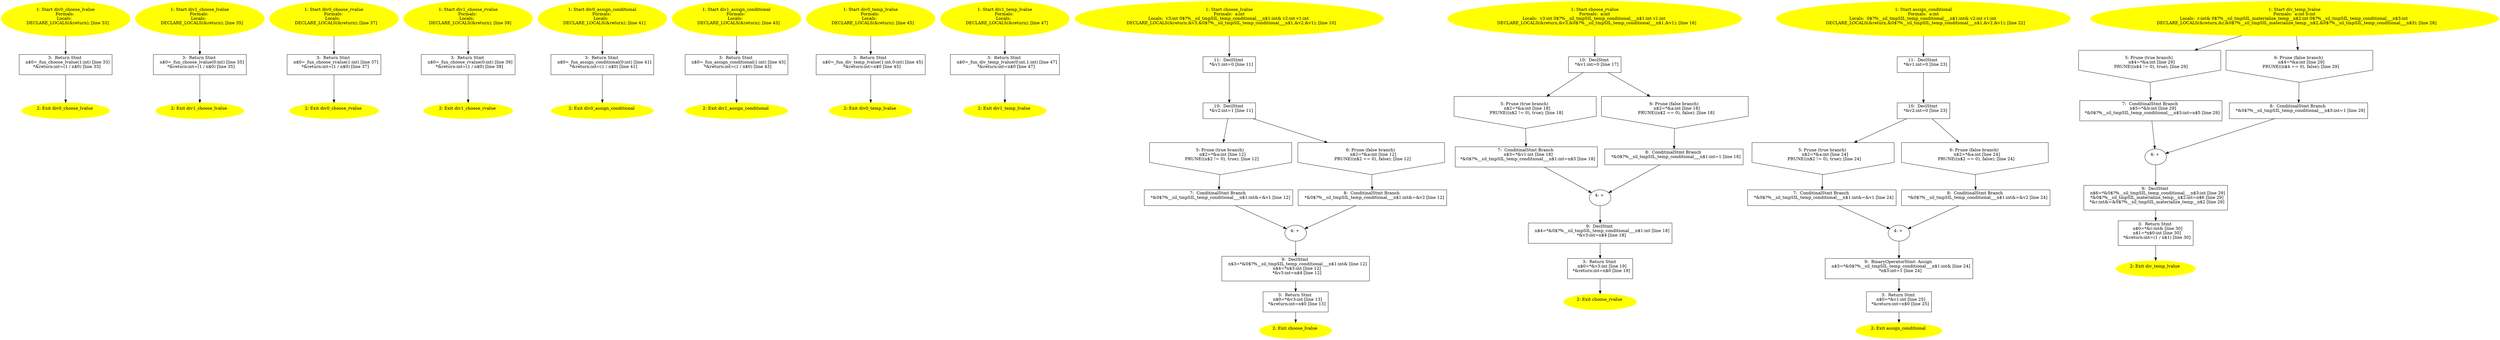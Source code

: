 /* @generated */
digraph iCFG {
"div0_choose_lvalue{d41d8cd98f00b204e9800998ecf8427e_Z18div0_choose_lvaluev}.33971c4fb1631ae7849c0b6e9319d4ed_1" [label="1: Start div0_choose_lvalue\nFormals: \nLocals:  \n   DECLARE_LOCALS(&return); [line 33]\n " color=yellow style=filled]
	

	 "div0_choose_lvalue{d41d8cd98f00b204e9800998ecf8427e_Z18div0_choose_lvaluev}.33971c4fb1631ae7849c0b6e9319d4ed_1" -> "div0_choose_lvalue{d41d8cd98f00b204e9800998ecf8427e_Z18div0_choose_lvaluev}.33971c4fb1631ae7849c0b6e9319d4ed_3" ;
"div0_choose_lvalue{d41d8cd98f00b204e9800998ecf8427e_Z18div0_choose_lvaluev}.33971c4fb1631ae7849c0b6e9319d4ed_2" [label="2: Exit div0_choose_lvalue \n  " color=yellow style=filled]
	

"div0_choose_lvalue{d41d8cd98f00b204e9800998ecf8427e_Z18div0_choose_lvaluev}.33971c4fb1631ae7849c0b6e9319d4ed_3" [label="3:  Return Stmt \n   n$0=_fun_choose_lvalue(1:int) [line 33]\n  *&return:int=(1 / n$0) [line 33]\n " shape="box"]
	

	 "div0_choose_lvalue{d41d8cd98f00b204e9800998ecf8427e_Z18div0_choose_lvaluev}.33971c4fb1631ae7849c0b6e9319d4ed_3" -> "div0_choose_lvalue{d41d8cd98f00b204e9800998ecf8427e_Z18div0_choose_lvaluev}.33971c4fb1631ae7849c0b6e9319d4ed_2" ;
"div1_choose_lvalue{d41d8cd98f00b204e9800998ecf8427e_Z18div1_choose_lvaluev}.946cb482a75d8e7dcce087e5daa1e2a4_1" [label="1: Start div1_choose_lvalue\nFormals: \nLocals:  \n   DECLARE_LOCALS(&return); [line 35]\n " color=yellow style=filled]
	

	 "div1_choose_lvalue{d41d8cd98f00b204e9800998ecf8427e_Z18div1_choose_lvaluev}.946cb482a75d8e7dcce087e5daa1e2a4_1" -> "div1_choose_lvalue{d41d8cd98f00b204e9800998ecf8427e_Z18div1_choose_lvaluev}.946cb482a75d8e7dcce087e5daa1e2a4_3" ;
"div1_choose_lvalue{d41d8cd98f00b204e9800998ecf8427e_Z18div1_choose_lvaluev}.946cb482a75d8e7dcce087e5daa1e2a4_2" [label="2: Exit div1_choose_lvalue \n  " color=yellow style=filled]
	

"div1_choose_lvalue{d41d8cd98f00b204e9800998ecf8427e_Z18div1_choose_lvaluev}.946cb482a75d8e7dcce087e5daa1e2a4_3" [label="3:  Return Stmt \n   n$0=_fun_choose_lvalue(0:int) [line 35]\n  *&return:int=(1 / n$0) [line 35]\n " shape="box"]
	

	 "div1_choose_lvalue{d41d8cd98f00b204e9800998ecf8427e_Z18div1_choose_lvaluev}.946cb482a75d8e7dcce087e5daa1e2a4_3" -> "div1_choose_lvalue{d41d8cd98f00b204e9800998ecf8427e_Z18div1_choose_lvaluev}.946cb482a75d8e7dcce087e5daa1e2a4_2" ;
"div0_choose_rvalue{d41d8cd98f00b204e9800998ecf8427e_Z18div0_choose_rvaluev}.659babbaece0692d30930dde0b8bc14b_1" [label="1: Start div0_choose_rvalue\nFormals: \nLocals:  \n   DECLARE_LOCALS(&return); [line 37]\n " color=yellow style=filled]
	

	 "div0_choose_rvalue{d41d8cd98f00b204e9800998ecf8427e_Z18div0_choose_rvaluev}.659babbaece0692d30930dde0b8bc14b_1" -> "div0_choose_rvalue{d41d8cd98f00b204e9800998ecf8427e_Z18div0_choose_rvaluev}.659babbaece0692d30930dde0b8bc14b_3" ;
"div0_choose_rvalue{d41d8cd98f00b204e9800998ecf8427e_Z18div0_choose_rvaluev}.659babbaece0692d30930dde0b8bc14b_2" [label="2: Exit div0_choose_rvalue \n  " color=yellow style=filled]
	

"div0_choose_rvalue{d41d8cd98f00b204e9800998ecf8427e_Z18div0_choose_rvaluev}.659babbaece0692d30930dde0b8bc14b_3" [label="3:  Return Stmt \n   n$0=_fun_choose_rvalue(1:int) [line 37]\n  *&return:int=(1 / n$0) [line 37]\n " shape="box"]
	

	 "div0_choose_rvalue{d41d8cd98f00b204e9800998ecf8427e_Z18div0_choose_rvaluev}.659babbaece0692d30930dde0b8bc14b_3" -> "div0_choose_rvalue{d41d8cd98f00b204e9800998ecf8427e_Z18div0_choose_rvaluev}.659babbaece0692d30930dde0b8bc14b_2" ;
"div1_choose_rvalue{d41d8cd98f00b204e9800998ecf8427e_Z18div1_choose_rvaluev}.fef13b1fcbaa224805a1550f767822a9_1" [label="1: Start div1_choose_rvalue\nFormals: \nLocals:  \n   DECLARE_LOCALS(&return); [line 39]\n " color=yellow style=filled]
	

	 "div1_choose_rvalue{d41d8cd98f00b204e9800998ecf8427e_Z18div1_choose_rvaluev}.fef13b1fcbaa224805a1550f767822a9_1" -> "div1_choose_rvalue{d41d8cd98f00b204e9800998ecf8427e_Z18div1_choose_rvaluev}.fef13b1fcbaa224805a1550f767822a9_3" ;
"div1_choose_rvalue{d41d8cd98f00b204e9800998ecf8427e_Z18div1_choose_rvaluev}.fef13b1fcbaa224805a1550f767822a9_2" [label="2: Exit div1_choose_rvalue \n  " color=yellow style=filled]
	

"div1_choose_rvalue{d41d8cd98f00b204e9800998ecf8427e_Z18div1_choose_rvaluev}.fef13b1fcbaa224805a1550f767822a9_3" [label="3:  Return Stmt \n   n$0=_fun_choose_rvalue(0:int) [line 39]\n  *&return:int=(1 / n$0) [line 39]\n " shape="box"]
	

	 "div1_choose_rvalue{d41d8cd98f00b204e9800998ecf8427e_Z18div1_choose_rvaluev}.fef13b1fcbaa224805a1550f767822a9_3" -> "div1_choose_rvalue{d41d8cd98f00b204e9800998ecf8427e_Z18div1_choose_rvaluev}.fef13b1fcbaa224805a1550f767822a9_2" ;
"div0_assign_conditional{d41d8cd98f00b204e9800998ecf8427e_Z23div0_assign_conditionalv}.e27c458f48e2fd3eb2c37a500947ad83_1" [label="1: Start div0_assign_conditional\nFormals: \nLocals:  \n   DECLARE_LOCALS(&return); [line 41]\n " color=yellow style=filled]
	

	 "div0_assign_conditional{d41d8cd98f00b204e9800998ecf8427e_Z23div0_assign_conditionalv}.e27c458f48e2fd3eb2c37a500947ad83_1" -> "div0_assign_conditional{d41d8cd98f00b204e9800998ecf8427e_Z23div0_assign_conditionalv}.e27c458f48e2fd3eb2c37a500947ad83_3" ;
"div0_assign_conditional{d41d8cd98f00b204e9800998ecf8427e_Z23div0_assign_conditionalv}.e27c458f48e2fd3eb2c37a500947ad83_2" [label="2: Exit div0_assign_conditional \n  " color=yellow style=filled]
	

"div0_assign_conditional{d41d8cd98f00b204e9800998ecf8427e_Z23div0_assign_conditionalv}.e27c458f48e2fd3eb2c37a500947ad83_3" [label="3:  Return Stmt \n   n$0=_fun_assign_conditional(0:int) [line 41]\n  *&return:int=(1 / n$0) [line 41]\n " shape="box"]
	

	 "div0_assign_conditional{d41d8cd98f00b204e9800998ecf8427e_Z23div0_assign_conditionalv}.e27c458f48e2fd3eb2c37a500947ad83_3" -> "div0_assign_conditional{d41d8cd98f00b204e9800998ecf8427e_Z23div0_assign_conditionalv}.e27c458f48e2fd3eb2c37a500947ad83_2" ;
"div1_assign_conditional{d41d8cd98f00b204e9800998ecf8427e_Z23div1_assign_conditionalv}.92f869873008e2be38561a2db0cbf69c_1" [label="1: Start div1_assign_conditional\nFormals: \nLocals:  \n   DECLARE_LOCALS(&return); [line 43]\n " color=yellow style=filled]
	

	 "div1_assign_conditional{d41d8cd98f00b204e9800998ecf8427e_Z23div1_assign_conditionalv}.92f869873008e2be38561a2db0cbf69c_1" -> "div1_assign_conditional{d41d8cd98f00b204e9800998ecf8427e_Z23div1_assign_conditionalv}.92f869873008e2be38561a2db0cbf69c_3" ;
"div1_assign_conditional{d41d8cd98f00b204e9800998ecf8427e_Z23div1_assign_conditionalv}.92f869873008e2be38561a2db0cbf69c_2" [label="2: Exit div1_assign_conditional \n  " color=yellow style=filled]
	

"div1_assign_conditional{d41d8cd98f00b204e9800998ecf8427e_Z23div1_assign_conditionalv}.92f869873008e2be38561a2db0cbf69c_3" [label="3:  Return Stmt \n   n$0=_fun_assign_conditional(1:int) [line 43]\n  *&return:int=(1 / n$0) [line 43]\n " shape="box"]
	

	 "div1_assign_conditional{d41d8cd98f00b204e9800998ecf8427e_Z23div1_assign_conditionalv}.92f869873008e2be38561a2db0cbf69c_3" -> "div1_assign_conditional{d41d8cd98f00b204e9800998ecf8427e_Z23div1_assign_conditionalv}.92f869873008e2be38561a2db0cbf69c_2" ;
"div0_temp_lvalue{d41d8cd98f00b204e9800998ecf8427e_Z16div0_temp_lvaluev}.d905fe7f39ce34b39ca169929ea65e7d_1" [label="1: Start div0_temp_lvalue\nFormals: \nLocals:  \n   DECLARE_LOCALS(&return); [line 45]\n " color=yellow style=filled]
	

	 "div0_temp_lvalue{d41d8cd98f00b204e9800998ecf8427e_Z16div0_temp_lvaluev}.d905fe7f39ce34b39ca169929ea65e7d_1" -> "div0_temp_lvalue{d41d8cd98f00b204e9800998ecf8427e_Z16div0_temp_lvaluev}.d905fe7f39ce34b39ca169929ea65e7d_3" ;
"div0_temp_lvalue{d41d8cd98f00b204e9800998ecf8427e_Z16div0_temp_lvaluev}.d905fe7f39ce34b39ca169929ea65e7d_2" [label="2: Exit div0_temp_lvalue \n  " color=yellow style=filled]
	

"div0_temp_lvalue{d41d8cd98f00b204e9800998ecf8427e_Z16div0_temp_lvaluev}.d905fe7f39ce34b39ca169929ea65e7d_3" [label="3:  Return Stmt \n   n$0=_fun_div_temp_lvalue(1:int,0:int) [line 45]\n  *&return:int=n$0 [line 45]\n " shape="box"]
	

	 "div0_temp_lvalue{d41d8cd98f00b204e9800998ecf8427e_Z16div0_temp_lvaluev}.d905fe7f39ce34b39ca169929ea65e7d_3" -> "div0_temp_lvalue{d41d8cd98f00b204e9800998ecf8427e_Z16div0_temp_lvaluev}.d905fe7f39ce34b39ca169929ea65e7d_2" ;
"div1_temp_lvalue{d41d8cd98f00b204e9800998ecf8427e_Z16div1_temp_lvaluev}.3b77e4a6c86c90b394ed42389d225e28_1" [label="1: Start div1_temp_lvalue\nFormals: \nLocals:  \n   DECLARE_LOCALS(&return); [line 47]\n " color=yellow style=filled]
	

	 "div1_temp_lvalue{d41d8cd98f00b204e9800998ecf8427e_Z16div1_temp_lvaluev}.3b77e4a6c86c90b394ed42389d225e28_1" -> "div1_temp_lvalue{d41d8cd98f00b204e9800998ecf8427e_Z16div1_temp_lvaluev}.3b77e4a6c86c90b394ed42389d225e28_3" ;
"div1_temp_lvalue{d41d8cd98f00b204e9800998ecf8427e_Z16div1_temp_lvaluev}.3b77e4a6c86c90b394ed42389d225e28_2" [label="2: Exit div1_temp_lvalue \n  " color=yellow style=filled]
	

"div1_temp_lvalue{d41d8cd98f00b204e9800998ecf8427e_Z16div1_temp_lvaluev}.3b77e4a6c86c90b394ed42389d225e28_3" [label="3:  Return Stmt \n   n$0=_fun_div_temp_lvalue(0:int,1:int) [line 47]\n  *&return:int=n$0 [line 47]\n " shape="box"]
	

	 "div1_temp_lvalue{d41d8cd98f00b204e9800998ecf8427e_Z16div1_temp_lvaluev}.3b77e4a6c86c90b394ed42389d225e28_3" -> "div1_temp_lvalue{d41d8cd98f00b204e9800998ecf8427e_Z16div1_temp_lvaluev}.3b77e4a6c86c90b394ed42389d225e28_2" ;
"choose_lvalue{d41d8cd98f00b204e9800998ecf8427e_Z13choose_lvaluei}.6c25176eadbe218811c9816a2afa04be_1" [label="1: Start choose_lvalue\nFormals:  a:int\nLocals:  v3:int 0$?%__sil_tmpSIL_temp_conditional___n$1:int& v2:int v1:int \n   DECLARE_LOCALS(&return,&v3,&0$?%__sil_tmpSIL_temp_conditional___n$1,&v2,&v1); [line 10]\n " color=yellow style=filled]
	

	 "choose_lvalue{d41d8cd98f00b204e9800998ecf8427e_Z13choose_lvaluei}.6c25176eadbe218811c9816a2afa04be_1" -> "choose_lvalue{d41d8cd98f00b204e9800998ecf8427e_Z13choose_lvaluei}.6c25176eadbe218811c9816a2afa04be_11" ;
"choose_lvalue{d41d8cd98f00b204e9800998ecf8427e_Z13choose_lvaluei}.6c25176eadbe218811c9816a2afa04be_2" [label="2: Exit choose_lvalue \n  " color=yellow style=filled]
	

"choose_lvalue{d41d8cd98f00b204e9800998ecf8427e_Z13choose_lvaluei}.6c25176eadbe218811c9816a2afa04be_3" [label="3:  Return Stmt \n   n$0=*&v3:int [line 13]\n  *&return:int=n$0 [line 13]\n " shape="box"]
	

	 "choose_lvalue{d41d8cd98f00b204e9800998ecf8427e_Z13choose_lvaluei}.6c25176eadbe218811c9816a2afa04be_3" -> "choose_lvalue{d41d8cd98f00b204e9800998ecf8427e_Z13choose_lvaluei}.6c25176eadbe218811c9816a2afa04be_2" ;
"choose_lvalue{d41d8cd98f00b204e9800998ecf8427e_Z13choose_lvaluei}.6c25176eadbe218811c9816a2afa04be_4" [label="4: + \n  " ]
	

	 "choose_lvalue{d41d8cd98f00b204e9800998ecf8427e_Z13choose_lvaluei}.6c25176eadbe218811c9816a2afa04be_4" -> "choose_lvalue{d41d8cd98f00b204e9800998ecf8427e_Z13choose_lvaluei}.6c25176eadbe218811c9816a2afa04be_9" ;
"choose_lvalue{d41d8cd98f00b204e9800998ecf8427e_Z13choose_lvaluei}.6c25176eadbe218811c9816a2afa04be_5" [label="5: Prune (true branch) \n   n$2=*&a:int [line 12]\n  PRUNE((n$2 != 0), true); [line 12]\n " shape="invhouse"]
	

	 "choose_lvalue{d41d8cd98f00b204e9800998ecf8427e_Z13choose_lvaluei}.6c25176eadbe218811c9816a2afa04be_5" -> "choose_lvalue{d41d8cd98f00b204e9800998ecf8427e_Z13choose_lvaluei}.6c25176eadbe218811c9816a2afa04be_7" ;
"choose_lvalue{d41d8cd98f00b204e9800998ecf8427e_Z13choose_lvaluei}.6c25176eadbe218811c9816a2afa04be_6" [label="6: Prune (false branch) \n   n$2=*&a:int [line 12]\n  PRUNE((n$2 == 0), false); [line 12]\n " shape="invhouse"]
	

	 "choose_lvalue{d41d8cd98f00b204e9800998ecf8427e_Z13choose_lvaluei}.6c25176eadbe218811c9816a2afa04be_6" -> "choose_lvalue{d41d8cd98f00b204e9800998ecf8427e_Z13choose_lvaluei}.6c25176eadbe218811c9816a2afa04be_8" ;
"choose_lvalue{d41d8cd98f00b204e9800998ecf8427e_Z13choose_lvaluei}.6c25176eadbe218811c9816a2afa04be_7" [label="7:  ConditinalStmt Branch \n   *&0$?%__sil_tmpSIL_temp_conditional___n$1:int&=&v1 [line 12]\n " shape="box"]
	

	 "choose_lvalue{d41d8cd98f00b204e9800998ecf8427e_Z13choose_lvaluei}.6c25176eadbe218811c9816a2afa04be_7" -> "choose_lvalue{d41d8cd98f00b204e9800998ecf8427e_Z13choose_lvaluei}.6c25176eadbe218811c9816a2afa04be_4" ;
"choose_lvalue{d41d8cd98f00b204e9800998ecf8427e_Z13choose_lvaluei}.6c25176eadbe218811c9816a2afa04be_8" [label="8:  ConditinalStmt Branch \n   *&0$?%__sil_tmpSIL_temp_conditional___n$1:int&=&v2 [line 12]\n " shape="box"]
	

	 "choose_lvalue{d41d8cd98f00b204e9800998ecf8427e_Z13choose_lvaluei}.6c25176eadbe218811c9816a2afa04be_8" -> "choose_lvalue{d41d8cd98f00b204e9800998ecf8427e_Z13choose_lvaluei}.6c25176eadbe218811c9816a2afa04be_4" ;
"choose_lvalue{d41d8cd98f00b204e9800998ecf8427e_Z13choose_lvaluei}.6c25176eadbe218811c9816a2afa04be_9" [label="9:  DeclStmt \n   n$3=*&0$?%__sil_tmpSIL_temp_conditional___n$1:int& [line 12]\n  n$4=*n$3:int [line 12]\n  *&v3:int=n$4 [line 12]\n " shape="box"]
	

	 "choose_lvalue{d41d8cd98f00b204e9800998ecf8427e_Z13choose_lvaluei}.6c25176eadbe218811c9816a2afa04be_9" -> "choose_lvalue{d41d8cd98f00b204e9800998ecf8427e_Z13choose_lvaluei}.6c25176eadbe218811c9816a2afa04be_3" ;
"choose_lvalue{d41d8cd98f00b204e9800998ecf8427e_Z13choose_lvaluei}.6c25176eadbe218811c9816a2afa04be_10" [label="10:  DeclStmt \n   *&v2:int=1 [line 11]\n " shape="box"]
	

	 "choose_lvalue{d41d8cd98f00b204e9800998ecf8427e_Z13choose_lvaluei}.6c25176eadbe218811c9816a2afa04be_10" -> "choose_lvalue{d41d8cd98f00b204e9800998ecf8427e_Z13choose_lvaluei}.6c25176eadbe218811c9816a2afa04be_5" ;
	 "choose_lvalue{d41d8cd98f00b204e9800998ecf8427e_Z13choose_lvaluei}.6c25176eadbe218811c9816a2afa04be_10" -> "choose_lvalue{d41d8cd98f00b204e9800998ecf8427e_Z13choose_lvaluei}.6c25176eadbe218811c9816a2afa04be_6" ;
"choose_lvalue{d41d8cd98f00b204e9800998ecf8427e_Z13choose_lvaluei}.6c25176eadbe218811c9816a2afa04be_11" [label="11:  DeclStmt \n   *&v1:int=0 [line 11]\n " shape="box"]
	

	 "choose_lvalue{d41d8cd98f00b204e9800998ecf8427e_Z13choose_lvaluei}.6c25176eadbe218811c9816a2afa04be_11" -> "choose_lvalue{d41d8cd98f00b204e9800998ecf8427e_Z13choose_lvaluei}.6c25176eadbe218811c9816a2afa04be_10" ;
"choose_rvalue{d41d8cd98f00b204e9800998ecf8427e_Z13choose_rvaluei}.b9522bc4f4323bf8a76186f0fba3aa14_1" [label="1: Start choose_rvalue\nFormals:  a:int\nLocals:  v3:int 0$?%__sil_tmpSIL_temp_conditional___n$1:int v1:int \n   DECLARE_LOCALS(&return,&v3,&0$?%__sil_tmpSIL_temp_conditional___n$1,&v1); [line 16]\n " color=yellow style=filled]
	

	 "choose_rvalue{d41d8cd98f00b204e9800998ecf8427e_Z13choose_rvaluei}.b9522bc4f4323bf8a76186f0fba3aa14_1" -> "choose_rvalue{d41d8cd98f00b204e9800998ecf8427e_Z13choose_rvaluei}.b9522bc4f4323bf8a76186f0fba3aa14_10" ;
"choose_rvalue{d41d8cd98f00b204e9800998ecf8427e_Z13choose_rvaluei}.b9522bc4f4323bf8a76186f0fba3aa14_2" [label="2: Exit choose_rvalue \n  " color=yellow style=filled]
	

"choose_rvalue{d41d8cd98f00b204e9800998ecf8427e_Z13choose_rvaluei}.b9522bc4f4323bf8a76186f0fba3aa14_3" [label="3:  Return Stmt \n   n$0=*&v3:int [line 19]\n  *&return:int=n$0 [line 19]\n " shape="box"]
	

	 "choose_rvalue{d41d8cd98f00b204e9800998ecf8427e_Z13choose_rvaluei}.b9522bc4f4323bf8a76186f0fba3aa14_3" -> "choose_rvalue{d41d8cd98f00b204e9800998ecf8427e_Z13choose_rvaluei}.b9522bc4f4323bf8a76186f0fba3aa14_2" ;
"choose_rvalue{d41d8cd98f00b204e9800998ecf8427e_Z13choose_rvaluei}.b9522bc4f4323bf8a76186f0fba3aa14_4" [label="4: + \n  " ]
	

	 "choose_rvalue{d41d8cd98f00b204e9800998ecf8427e_Z13choose_rvaluei}.b9522bc4f4323bf8a76186f0fba3aa14_4" -> "choose_rvalue{d41d8cd98f00b204e9800998ecf8427e_Z13choose_rvaluei}.b9522bc4f4323bf8a76186f0fba3aa14_9" ;
"choose_rvalue{d41d8cd98f00b204e9800998ecf8427e_Z13choose_rvaluei}.b9522bc4f4323bf8a76186f0fba3aa14_5" [label="5: Prune (true branch) \n   n$2=*&a:int [line 18]\n  PRUNE((n$2 != 0), true); [line 18]\n " shape="invhouse"]
	

	 "choose_rvalue{d41d8cd98f00b204e9800998ecf8427e_Z13choose_rvaluei}.b9522bc4f4323bf8a76186f0fba3aa14_5" -> "choose_rvalue{d41d8cd98f00b204e9800998ecf8427e_Z13choose_rvaluei}.b9522bc4f4323bf8a76186f0fba3aa14_7" ;
"choose_rvalue{d41d8cd98f00b204e9800998ecf8427e_Z13choose_rvaluei}.b9522bc4f4323bf8a76186f0fba3aa14_6" [label="6: Prune (false branch) \n   n$2=*&a:int [line 18]\n  PRUNE((n$2 == 0), false); [line 18]\n " shape="invhouse"]
	

	 "choose_rvalue{d41d8cd98f00b204e9800998ecf8427e_Z13choose_rvaluei}.b9522bc4f4323bf8a76186f0fba3aa14_6" -> "choose_rvalue{d41d8cd98f00b204e9800998ecf8427e_Z13choose_rvaluei}.b9522bc4f4323bf8a76186f0fba3aa14_8" ;
"choose_rvalue{d41d8cd98f00b204e9800998ecf8427e_Z13choose_rvaluei}.b9522bc4f4323bf8a76186f0fba3aa14_7" [label="7:  ConditinalStmt Branch \n   n$3=*&v1:int [line 18]\n  *&0$?%__sil_tmpSIL_temp_conditional___n$1:int=n$3 [line 18]\n " shape="box"]
	

	 "choose_rvalue{d41d8cd98f00b204e9800998ecf8427e_Z13choose_rvaluei}.b9522bc4f4323bf8a76186f0fba3aa14_7" -> "choose_rvalue{d41d8cd98f00b204e9800998ecf8427e_Z13choose_rvaluei}.b9522bc4f4323bf8a76186f0fba3aa14_4" ;
"choose_rvalue{d41d8cd98f00b204e9800998ecf8427e_Z13choose_rvaluei}.b9522bc4f4323bf8a76186f0fba3aa14_8" [label="8:  ConditinalStmt Branch \n   *&0$?%__sil_tmpSIL_temp_conditional___n$1:int=1 [line 18]\n " shape="box"]
	

	 "choose_rvalue{d41d8cd98f00b204e9800998ecf8427e_Z13choose_rvaluei}.b9522bc4f4323bf8a76186f0fba3aa14_8" -> "choose_rvalue{d41d8cd98f00b204e9800998ecf8427e_Z13choose_rvaluei}.b9522bc4f4323bf8a76186f0fba3aa14_4" ;
"choose_rvalue{d41d8cd98f00b204e9800998ecf8427e_Z13choose_rvaluei}.b9522bc4f4323bf8a76186f0fba3aa14_9" [label="9:  DeclStmt \n   n$4=*&0$?%__sil_tmpSIL_temp_conditional___n$1:int [line 18]\n  *&v3:int=n$4 [line 18]\n " shape="box"]
	

	 "choose_rvalue{d41d8cd98f00b204e9800998ecf8427e_Z13choose_rvaluei}.b9522bc4f4323bf8a76186f0fba3aa14_9" -> "choose_rvalue{d41d8cd98f00b204e9800998ecf8427e_Z13choose_rvaluei}.b9522bc4f4323bf8a76186f0fba3aa14_3" ;
"choose_rvalue{d41d8cd98f00b204e9800998ecf8427e_Z13choose_rvaluei}.b9522bc4f4323bf8a76186f0fba3aa14_10" [label="10:  DeclStmt \n   *&v1:int=0 [line 17]\n " shape="box"]
	

	 "choose_rvalue{d41d8cd98f00b204e9800998ecf8427e_Z13choose_rvaluei}.b9522bc4f4323bf8a76186f0fba3aa14_10" -> "choose_rvalue{d41d8cd98f00b204e9800998ecf8427e_Z13choose_rvaluei}.b9522bc4f4323bf8a76186f0fba3aa14_5" ;
	 "choose_rvalue{d41d8cd98f00b204e9800998ecf8427e_Z13choose_rvaluei}.b9522bc4f4323bf8a76186f0fba3aa14_10" -> "choose_rvalue{d41d8cd98f00b204e9800998ecf8427e_Z13choose_rvaluei}.b9522bc4f4323bf8a76186f0fba3aa14_6" ;
"assign_conditional{d41d8cd98f00b204e9800998ecf8427e_Z18assign_conditionali}.9f86abcf482de92349afc0d0bb49b701_1" [label="1: Start assign_conditional\nFormals:  a:int\nLocals:  0$?%__sil_tmpSIL_temp_conditional___n$1:int& v2:int v1:int \n   DECLARE_LOCALS(&return,&0$?%__sil_tmpSIL_temp_conditional___n$1,&v2,&v1); [line 22]\n " color=yellow style=filled]
	

	 "assign_conditional{d41d8cd98f00b204e9800998ecf8427e_Z18assign_conditionali}.9f86abcf482de92349afc0d0bb49b701_1" -> "assign_conditional{d41d8cd98f00b204e9800998ecf8427e_Z18assign_conditionali}.9f86abcf482de92349afc0d0bb49b701_11" ;
"assign_conditional{d41d8cd98f00b204e9800998ecf8427e_Z18assign_conditionali}.9f86abcf482de92349afc0d0bb49b701_2" [label="2: Exit assign_conditional \n  " color=yellow style=filled]
	

"assign_conditional{d41d8cd98f00b204e9800998ecf8427e_Z18assign_conditionali}.9f86abcf482de92349afc0d0bb49b701_3" [label="3:  Return Stmt \n   n$0=*&v1:int [line 25]\n  *&return:int=n$0 [line 25]\n " shape="box"]
	

	 "assign_conditional{d41d8cd98f00b204e9800998ecf8427e_Z18assign_conditionali}.9f86abcf482de92349afc0d0bb49b701_3" -> "assign_conditional{d41d8cd98f00b204e9800998ecf8427e_Z18assign_conditionali}.9f86abcf482de92349afc0d0bb49b701_2" ;
"assign_conditional{d41d8cd98f00b204e9800998ecf8427e_Z18assign_conditionali}.9f86abcf482de92349afc0d0bb49b701_4" [label="4: + \n  " ]
	

	 "assign_conditional{d41d8cd98f00b204e9800998ecf8427e_Z18assign_conditionali}.9f86abcf482de92349afc0d0bb49b701_4" -> "assign_conditional{d41d8cd98f00b204e9800998ecf8427e_Z18assign_conditionali}.9f86abcf482de92349afc0d0bb49b701_9" ;
"assign_conditional{d41d8cd98f00b204e9800998ecf8427e_Z18assign_conditionali}.9f86abcf482de92349afc0d0bb49b701_5" [label="5: Prune (true branch) \n   n$2=*&a:int [line 24]\n  PRUNE((n$2 != 0), true); [line 24]\n " shape="invhouse"]
	

	 "assign_conditional{d41d8cd98f00b204e9800998ecf8427e_Z18assign_conditionali}.9f86abcf482de92349afc0d0bb49b701_5" -> "assign_conditional{d41d8cd98f00b204e9800998ecf8427e_Z18assign_conditionali}.9f86abcf482de92349afc0d0bb49b701_7" ;
"assign_conditional{d41d8cd98f00b204e9800998ecf8427e_Z18assign_conditionali}.9f86abcf482de92349afc0d0bb49b701_6" [label="6: Prune (false branch) \n   n$2=*&a:int [line 24]\n  PRUNE((n$2 == 0), false); [line 24]\n " shape="invhouse"]
	

	 "assign_conditional{d41d8cd98f00b204e9800998ecf8427e_Z18assign_conditionali}.9f86abcf482de92349afc0d0bb49b701_6" -> "assign_conditional{d41d8cd98f00b204e9800998ecf8427e_Z18assign_conditionali}.9f86abcf482de92349afc0d0bb49b701_8" ;
"assign_conditional{d41d8cd98f00b204e9800998ecf8427e_Z18assign_conditionali}.9f86abcf482de92349afc0d0bb49b701_7" [label="7:  ConditinalStmt Branch \n   *&0$?%__sil_tmpSIL_temp_conditional___n$1:int&=&v1 [line 24]\n " shape="box"]
	

	 "assign_conditional{d41d8cd98f00b204e9800998ecf8427e_Z18assign_conditionali}.9f86abcf482de92349afc0d0bb49b701_7" -> "assign_conditional{d41d8cd98f00b204e9800998ecf8427e_Z18assign_conditionali}.9f86abcf482de92349afc0d0bb49b701_4" ;
"assign_conditional{d41d8cd98f00b204e9800998ecf8427e_Z18assign_conditionali}.9f86abcf482de92349afc0d0bb49b701_8" [label="8:  ConditinalStmt Branch \n   *&0$?%__sil_tmpSIL_temp_conditional___n$1:int&=&v2 [line 24]\n " shape="box"]
	

	 "assign_conditional{d41d8cd98f00b204e9800998ecf8427e_Z18assign_conditionali}.9f86abcf482de92349afc0d0bb49b701_8" -> "assign_conditional{d41d8cd98f00b204e9800998ecf8427e_Z18assign_conditionali}.9f86abcf482de92349afc0d0bb49b701_4" ;
"assign_conditional{d41d8cd98f00b204e9800998ecf8427e_Z18assign_conditionali}.9f86abcf482de92349afc0d0bb49b701_9" [label="9:  BinaryOperatorStmt: Assign \n   n$3=*&0$?%__sil_tmpSIL_temp_conditional___n$1:int& [line 24]\n  *n$3:int=1 [line 24]\n " shape="box"]
	

	 "assign_conditional{d41d8cd98f00b204e9800998ecf8427e_Z18assign_conditionali}.9f86abcf482de92349afc0d0bb49b701_9" -> "assign_conditional{d41d8cd98f00b204e9800998ecf8427e_Z18assign_conditionali}.9f86abcf482de92349afc0d0bb49b701_3" ;
"assign_conditional{d41d8cd98f00b204e9800998ecf8427e_Z18assign_conditionali}.9f86abcf482de92349afc0d0bb49b701_10" [label="10:  DeclStmt \n   *&v2:int=0 [line 23]\n " shape="box"]
	

	 "assign_conditional{d41d8cd98f00b204e9800998ecf8427e_Z18assign_conditionali}.9f86abcf482de92349afc0d0bb49b701_10" -> "assign_conditional{d41d8cd98f00b204e9800998ecf8427e_Z18assign_conditionali}.9f86abcf482de92349afc0d0bb49b701_5" ;
	 "assign_conditional{d41d8cd98f00b204e9800998ecf8427e_Z18assign_conditionali}.9f86abcf482de92349afc0d0bb49b701_10" -> "assign_conditional{d41d8cd98f00b204e9800998ecf8427e_Z18assign_conditionali}.9f86abcf482de92349afc0d0bb49b701_6" ;
"assign_conditional{d41d8cd98f00b204e9800998ecf8427e_Z18assign_conditionali}.9f86abcf482de92349afc0d0bb49b701_11" [label="11:  DeclStmt \n   *&v1:int=0 [line 23]\n " shape="box"]
	

	 "assign_conditional{d41d8cd98f00b204e9800998ecf8427e_Z18assign_conditionali}.9f86abcf482de92349afc0d0bb49b701_11" -> "assign_conditional{d41d8cd98f00b204e9800998ecf8427e_Z18assign_conditionali}.9f86abcf482de92349afc0d0bb49b701_10" ;
"div_temp_lvalue{d41d8cd98f00b204e9800998ecf8427e_Z15div_temp_lvalueii}.8b8806a213153b17b56e7747ab0fd495_1" [label="1: Start div_temp_lvalue\nFormals:  a:int b:int\nLocals:  r:int& 0$?%__sil_tmpSIL_materialize_temp__n$2:int 0$?%__sil_tmpSIL_temp_conditional___n$3:int \n   DECLARE_LOCALS(&return,&r,&0$?%__sil_tmpSIL_materialize_temp__n$2,&0$?%__sil_tmpSIL_temp_conditional___n$3); [line 28]\n " color=yellow style=filled]
	

	 "div_temp_lvalue{d41d8cd98f00b204e9800998ecf8427e_Z15div_temp_lvalueii}.8b8806a213153b17b56e7747ab0fd495_1" -> "div_temp_lvalue{d41d8cd98f00b204e9800998ecf8427e_Z15div_temp_lvalueii}.8b8806a213153b17b56e7747ab0fd495_5" ;
	 "div_temp_lvalue{d41d8cd98f00b204e9800998ecf8427e_Z15div_temp_lvalueii}.8b8806a213153b17b56e7747ab0fd495_1" -> "div_temp_lvalue{d41d8cd98f00b204e9800998ecf8427e_Z15div_temp_lvalueii}.8b8806a213153b17b56e7747ab0fd495_6" ;
"div_temp_lvalue{d41d8cd98f00b204e9800998ecf8427e_Z15div_temp_lvalueii}.8b8806a213153b17b56e7747ab0fd495_2" [label="2: Exit div_temp_lvalue \n  " color=yellow style=filled]
	

"div_temp_lvalue{d41d8cd98f00b204e9800998ecf8427e_Z15div_temp_lvalueii}.8b8806a213153b17b56e7747ab0fd495_3" [label="3:  Return Stmt \n   n$0=*&r:int& [line 30]\n  n$1=*n$0:int [line 30]\n  *&return:int=(1 / n$1) [line 30]\n " shape="box"]
	

	 "div_temp_lvalue{d41d8cd98f00b204e9800998ecf8427e_Z15div_temp_lvalueii}.8b8806a213153b17b56e7747ab0fd495_3" -> "div_temp_lvalue{d41d8cd98f00b204e9800998ecf8427e_Z15div_temp_lvalueii}.8b8806a213153b17b56e7747ab0fd495_2" ;
"div_temp_lvalue{d41d8cd98f00b204e9800998ecf8427e_Z15div_temp_lvalueii}.8b8806a213153b17b56e7747ab0fd495_4" [label="4: + \n  " ]
	

	 "div_temp_lvalue{d41d8cd98f00b204e9800998ecf8427e_Z15div_temp_lvalueii}.8b8806a213153b17b56e7747ab0fd495_4" -> "div_temp_lvalue{d41d8cd98f00b204e9800998ecf8427e_Z15div_temp_lvalueii}.8b8806a213153b17b56e7747ab0fd495_9" ;
"div_temp_lvalue{d41d8cd98f00b204e9800998ecf8427e_Z15div_temp_lvalueii}.8b8806a213153b17b56e7747ab0fd495_5" [label="5: Prune (true branch) \n   n$4=*&a:int [line 29]\n  PRUNE((n$4 != 0), true); [line 29]\n " shape="invhouse"]
	

	 "div_temp_lvalue{d41d8cd98f00b204e9800998ecf8427e_Z15div_temp_lvalueii}.8b8806a213153b17b56e7747ab0fd495_5" -> "div_temp_lvalue{d41d8cd98f00b204e9800998ecf8427e_Z15div_temp_lvalueii}.8b8806a213153b17b56e7747ab0fd495_7" ;
"div_temp_lvalue{d41d8cd98f00b204e9800998ecf8427e_Z15div_temp_lvalueii}.8b8806a213153b17b56e7747ab0fd495_6" [label="6: Prune (false branch) \n   n$4=*&a:int [line 29]\n  PRUNE((n$4 == 0), false); [line 29]\n " shape="invhouse"]
	

	 "div_temp_lvalue{d41d8cd98f00b204e9800998ecf8427e_Z15div_temp_lvalueii}.8b8806a213153b17b56e7747ab0fd495_6" -> "div_temp_lvalue{d41d8cd98f00b204e9800998ecf8427e_Z15div_temp_lvalueii}.8b8806a213153b17b56e7747ab0fd495_8" ;
"div_temp_lvalue{d41d8cd98f00b204e9800998ecf8427e_Z15div_temp_lvalueii}.8b8806a213153b17b56e7747ab0fd495_7" [label="7:  ConditinalStmt Branch \n   n$5=*&b:int [line 29]\n  *&0$?%__sil_tmpSIL_temp_conditional___n$3:int=n$5 [line 29]\n " shape="box"]
	

	 "div_temp_lvalue{d41d8cd98f00b204e9800998ecf8427e_Z15div_temp_lvalueii}.8b8806a213153b17b56e7747ab0fd495_7" -> "div_temp_lvalue{d41d8cd98f00b204e9800998ecf8427e_Z15div_temp_lvalueii}.8b8806a213153b17b56e7747ab0fd495_4" ;
"div_temp_lvalue{d41d8cd98f00b204e9800998ecf8427e_Z15div_temp_lvalueii}.8b8806a213153b17b56e7747ab0fd495_8" [label="8:  ConditinalStmt Branch \n   *&0$?%__sil_tmpSIL_temp_conditional___n$3:int=1 [line 29]\n " shape="box"]
	

	 "div_temp_lvalue{d41d8cd98f00b204e9800998ecf8427e_Z15div_temp_lvalueii}.8b8806a213153b17b56e7747ab0fd495_8" -> "div_temp_lvalue{d41d8cd98f00b204e9800998ecf8427e_Z15div_temp_lvalueii}.8b8806a213153b17b56e7747ab0fd495_4" ;
"div_temp_lvalue{d41d8cd98f00b204e9800998ecf8427e_Z15div_temp_lvalueii}.8b8806a213153b17b56e7747ab0fd495_9" [label="9:  DeclStmt \n   n$6=*&0$?%__sil_tmpSIL_temp_conditional___n$3:int [line 29]\n  *&0$?%__sil_tmpSIL_materialize_temp__n$2:int=n$6 [line 29]\n  *&r:int&=&0$?%__sil_tmpSIL_materialize_temp__n$2 [line 29]\n " shape="box"]
	

	 "div_temp_lvalue{d41d8cd98f00b204e9800998ecf8427e_Z15div_temp_lvalueii}.8b8806a213153b17b56e7747ab0fd495_9" -> "div_temp_lvalue{d41d8cd98f00b204e9800998ecf8427e_Z15div_temp_lvalueii}.8b8806a213153b17b56e7747ab0fd495_3" ;
}
